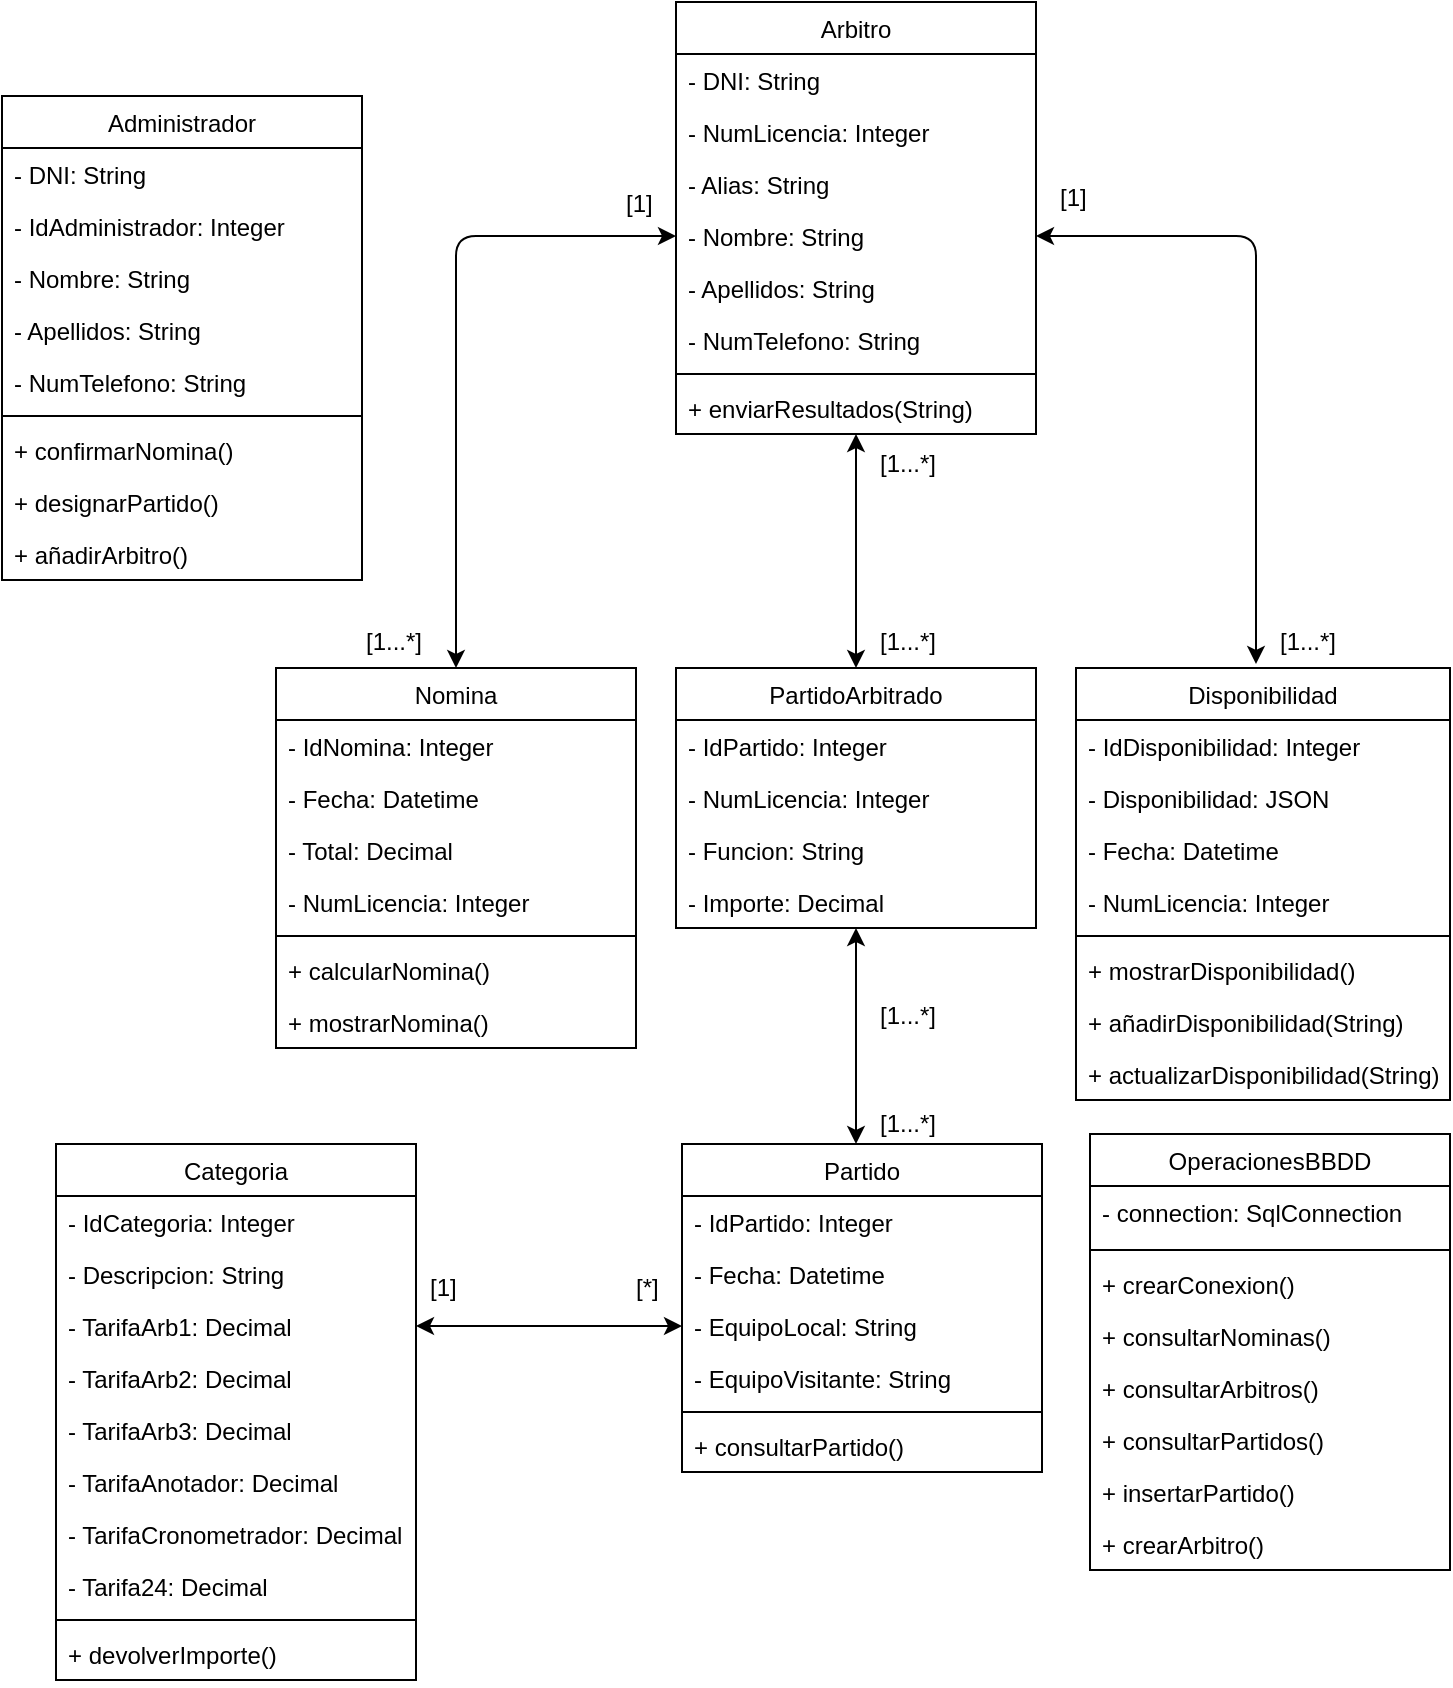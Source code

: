 <mxfile version="11.2.4" type="google" pages="1"><diagram id="o_Ft8UnnOvt6RxOQDTQw" name="Page-1"><mxGraphModel dx="1038" dy="533" grid="0" gridSize="10" guides="1" tooltips="1" connect="1" arrows="1" fold="1" page="1" pageScale="1" pageWidth="827" pageHeight="1169" math="0" shadow="0"><root><mxCell id="0"/><mxCell id="1" parent="0"/><mxCell id="f7_FCnJxI9vuvo9_L-l9-1" value="Administrador" style="swimlane;fontStyle=0;childLayout=stackLayout;horizontal=1;startSize=26;fillColor=none;horizontalStack=0;resizeParent=1;resizeParentMax=0;resizeLast=0;collapsible=1;marginBottom=0;" parent="1" vertex="1"><mxGeometry x="83" y="116" width="180" height="242" as="geometry"/></mxCell><mxCell id="f7_FCnJxI9vuvo9_L-l9-2" value="- DNI: String" style="text;strokeColor=none;fillColor=none;align=left;verticalAlign=top;spacingLeft=4;spacingRight=4;overflow=hidden;rotatable=0;points=[[0,0.5],[1,0.5]];portConstraint=eastwest;" parent="f7_FCnJxI9vuvo9_L-l9-1" vertex="1"><mxGeometry y="26" width="180" height="26" as="geometry"/></mxCell><mxCell id="f7_FCnJxI9vuvo9_L-l9-3" value="- IdAdministrador: Integer" style="text;strokeColor=none;fillColor=none;align=left;verticalAlign=top;spacingLeft=4;spacingRight=4;overflow=hidden;rotatable=0;points=[[0,0.5],[1,0.5]];portConstraint=eastwest;" parent="f7_FCnJxI9vuvo9_L-l9-1" vertex="1"><mxGeometry y="52" width="180" height="26" as="geometry"/></mxCell><mxCell id="f7_FCnJxI9vuvo9_L-l9-4" value="- Nombre: String" style="text;strokeColor=none;fillColor=none;align=left;verticalAlign=top;spacingLeft=4;spacingRight=4;overflow=hidden;rotatable=0;points=[[0,0.5],[1,0.5]];portConstraint=eastwest;" parent="f7_FCnJxI9vuvo9_L-l9-1" vertex="1"><mxGeometry y="78" width="180" height="26" as="geometry"/></mxCell><mxCell id="f7_FCnJxI9vuvo9_L-l9-6" value="- Apellidos: String" style="text;strokeColor=none;fillColor=none;align=left;verticalAlign=top;spacingLeft=4;spacingRight=4;overflow=hidden;rotatable=0;points=[[0,0.5],[1,0.5]];portConstraint=eastwest;" parent="f7_FCnJxI9vuvo9_L-l9-1" vertex="1"><mxGeometry y="104" width="180" height="26" as="geometry"/></mxCell><mxCell id="f7_FCnJxI9vuvo9_L-l9-7" value="- NumTelefono: String" style="text;strokeColor=none;fillColor=none;align=left;verticalAlign=top;spacingLeft=4;spacingRight=4;overflow=hidden;rotatable=0;points=[[0,0.5],[1,0.5]];portConstraint=eastwest;" parent="f7_FCnJxI9vuvo9_L-l9-1" vertex="1"><mxGeometry y="130" width="180" height="26" as="geometry"/></mxCell><mxCell id="f7_FCnJxI9vuvo9_L-l9-9" value="" style="line;strokeWidth=1;fillColor=none;align=left;verticalAlign=middle;spacingTop=-1;spacingLeft=3;spacingRight=3;rotatable=0;labelPosition=right;points=[];portConstraint=eastwest;" parent="f7_FCnJxI9vuvo9_L-l9-1" vertex="1"><mxGeometry y="156" width="180" height="8" as="geometry"/></mxCell><mxCell id="9bjrjmBXFJgTv08j48QO-1" value="+ confirmarNomina()" style="text;strokeColor=none;fillColor=none;align=left;verticalAlign=top;spacingLeft=4;spacingRight=4;overflow=hidden;rotatable=0;points=[[0,0.5],[1,0.5]];portConstraint=eastwest;" parent="f7_FCnJxI9vuvo9_L-l9-1" vertex="1"><mxGeometry y="164" width="180" height="26" as="geometry"/></mxCell><mxCell id="f7_FCnJxI9vuvo9_L-l9-5" value="+ designarPartido()&#10;&#10;" style="text;strokeColor=none;fillColor=none;align=left;verticalAlign=top;spacingLeft=4;spacingRight=4;overflow=hidden;rotatable=0;points=[[0,0.5],[1,0.5]];portConstraint=eastwest;" parent="f7_FCnJxI9vuvo9_L-l9-1" vertex="1"><mxGeometry y="190" width="180" height="26" as="geometry"/></mxCell><mxCell id="9bjrjmBXFJgTv08j48QO-2" value="+ añadirArbitro()" style="text;strokeColor=none;fillColor=none;align=left;verticalAlign=top;spacingLeft=4;spacingRight=4;overflow=hidden;rotatable=0;points=[[0,0.5],[1,0.5]];portConstraint=eastwest;" parent="f7_FCnJxI9vuvo9_L-l9-1" vertex="1"><mxGeometry y="216" width="180" height="26" as="geometry"/></mxCell><mxCell id="f7_FCnJxI9vuvo9_L-l9-10" value="Arbitro" style="swimlane;fontStyle=0;childLayout=stackLayout;horizontal=1;startSize=26;fillColor=none;horizontalStack=0;resizeParent=1;resizeParentMax=0;resizeLast=0;collapsible=1;marginBottom=0;" parent="1" vertex="1"><mxGeometry x="420" y="69" width="180" height="216" as="geometry"/></mxCell><mxCell id="f7_FCnJxI9vuvo9_L-l9-11" value="- DNI: String" style="text;strokeColor=none;fillColor=none;align=left;verticalAlign=top;spacingLeft=4;spacingRight=4;overflow=hidden;rotatable=0;points=[[0,0.5],[1,0.5]];portConstraint=eastwest;" parent="f7_FCnJxI9vuvo9_L-l9-10" vertex="1"><mxGeometry y="26" width="180" height="26" as="geometry"/></mxCell><mxCell id="f7_FCnJxI9vuvo9_L-l9-12" value="- NumLicencia: Integer" style="text;strokeColor=none;fillColor=none;align=left;verticalAlign=top;spacingLeft=4;spacingRight=4;overflow=hidden;rotatable=0;points=[[0,0.5],[1,0.5]];portConstraint=eastwest;" parent="f7_FCnJxI9vuvo9_L-l9-10" vertex="1"><mxGeometry y="52" width="180" height="26" as="geometry"/></mxCell><mxCell id="f7_FCnJxI9vuvo9_L-l9-18" value="- Alias: String" style="text;strokeColor=none;fillColor=none;align=left;verticalAlign=top;spacingLeft=4;spacingRight=4;overflow=hidden;rotatable=0;points=[[0,0.5],[1,0.5]];portConstraint=eastwest;" parent="f7_FCnJxI9vuvo9_L-l9-10" vertex="1"><mxGeometry y="78" width="180" height="26" as="geometry"/></mxCell><mxCell id="f7_FCnJxI9vuvo9_L-l9-13" value="- Nombre: String" style="text;strokeColor=none;fillColor=none;align=left;verticalAlign=top;spacingLeft=4;spacingRight=4;overflow=hidden;rotatable=0;points=[[0,0.5],[1,0.5]];portConstraint=eastwest;" parent="f7_FCnJxI9vuvo9_L-l9-10" vertex="1"><mxGeometry y="104" width="180" height="26" as="geometry"/></mxCell><mxCell id="f7_FCnJxI9vuvo9_L-l9-14" value="- Apellidos: String" style="text;strokeColor=none;fillColor=none;align=left;verticalAlign=top;spacingLeft=4;spacingRight=4;overflow=hidden;rotatable=0;points=[[0,0.5],[1,0.5]];portConstraint=eastwest;" parent="f7_FCnJxI9vuvo9_L-l9-10" vertex="1"><mxGeometry y="130" width="180" height="26" as="geometry"/></mxCell><mxCell id="f7_FCnJxI9vuvo9_L-l9-15" value="- NumTelefono: String" style="text;strokeColor=none;fillColor=none;align=left;verticalAlign=top;spacingLeft=4;spacingRight=4;overflow=hidden;rotatable=0;points=[[0,0.5],[1,0.5]];portConstraint=eastwest;" parent="f7_FCnJxI9vuvo9_L-l9-10" vertex="1"><mxGeometry y="156" width="180" height="26" as="geometry"/></mxCell><mxCell id="f7_FCnJxI9vuvo9_L-l9-16" value="" style="line;strokeWidth=1;fillColor=none;align=left;verticalAlign=middle;spacingTop=-1;spacingLeft=3;spacingRight=3;rotatable=0;labelPosition=right;points=[];portConstraint=eastwest;" parent="f7_FCnJxI9vuvo9_L-l9-10" vertex="1"><mxGeometry y="182" width="180" height="8" as="geometry"/></mxCell><mxCell id="f7_FCnJxI9vuvo9_L-l9-17" value="+ enviarResultados(String) " style="text;strokeColor=none;fillColor=none;align=left;verticalAlign=top;spacingLeft=4;spacingRight=4;overflow=hidden;rotatable=0;points=[[0,0.5],[1,0.5]];portConstraint=eastwest;" parent="f7_FCnJxI9vuvo9_L-l9-10" vertex="1"><mxGeometry y="190" width="180" height="26" as="geometry"/></mxCell><mxCell id="f7_FCnJxI9vuvo9_L-l9-19" value="Disponibilidad" style="swimlane;fontStyle=0;childLayout=stackLayout;horizontal=1;startSize=26;fillColor=none;horizontalStack=0;resizeParent=1;resizeParentMax=0;resizeLast=0;collapsible=1;marginBottom=0;" parent="1" vertex="1"><mxGeometry x="620" y="402" width="187" height="216" as="geometry"/></mxCell><mxCell id="f7_FCnJxI9vuvo9_L-l9-20" value="- IdDisponibilidad: Integer" style="text;strokeColor=none;fillColor=none;align=left;verticalAlign=top;spacingLeft=4;spacingRight=4;overflow=hidden;rotatable=0;points=[[0,0.5],[1,0.5]];portConstraint=eastwest;" parent="f7_FCnJxI9vuvo9_L-l9-19" vertex="1"><mxGeometry y="26" width="187" height="26" as="geometry"/></mxCell><mxCell id="f7_FCnJxI9vuvo9_L-l9-21" value="- Disponibilidad: JSON" style="text;strokeColor=none;fillColor=none;align=left;verticalAlign=top;spacingLeft=4;spacingRight=4;overflow=hidden;rotatable=0;points=[[0,0.5],[1,0.5]];portConstraint=eastwest;" parent="f7_FCnJxI9vuvo9_L-l9-19" vertex="1"><mxGeometry y="52" width="187" height="26" as="geometry"/></mxCell><mxCell id="f7_FCnJxI9vuvo9_L-l9-22" value="- Fecha: Datetime" style="text;strokeColor=none;fillColor=none;align=left;verticalAlign=top;spacingLeft=4;spacingRight=4;overflow=hidden;rotatable=0;points=[[0,0.5],[1,0.5]];portConstraint=eastwest;" parent="f7_FCnJxI9vuvo9_L-l9-19" vertex="1"><mxGeometry y="78" width="187" height="26" as="geometry"/></mxCell><mxCell id="f7_FCnJxI9vuvo9_L-l9-23" value="- NumLicencia: Integer" style="text;strokeColor=none;fillColor=none;align=left;verticalAlign=top;spacingLeft=4;spacingRight=4;overflow=hidden;rotatable=0;points=[[0,0.5],[1,0.5]];portConstraint=eastwest;" parent="f7_FCnJxI9vuvo9_L-l9-19" vertex="1"><mxGeometry y="104" width="187" height="26" as="geometry"/></mxCell><mxCell id="f7_FCnJxI9vuvo9_L-l9-26" value="" style="line;strokeWidth=1;fillColor=none;align=left;verticalAlign=middle;spacingTop=-1;spacingLeft=3;spacingRight=3;rotatable=0;labelPosition=right;points=[];portConstraint=eastwest;" parent="f7_FCnJxI9vuvo9_L-l9-19" vertex="1"><mxGeometry y="130" width="187" height="8" as="geometry"/></mxCell><mxCell id="f7_FCnJxI9vuvo9_L-l9-27" value="+ mostrarDisponibilidad()" style="text;strokeColor=none;fillColor=none;align=left;verticalAlign=top;spacingLeft=4;spacingRight=4;overflow=hidden;rotatable=0;points=[[0,0.5],[1,0.5]];portConstraint=eastwest;" parent="f7_FCnJxI9vuvo9_L-l9-19" vertex="1"><mxGeometry y="138" width="187" height="26" as="geometry"/></mxCell><mxCell id="9bjrjmBXFJgTv08j48QO-4" value="+ añadirDisponibilidad(String)" style="text;strokeColor=none;fillColor=none;align=left;verticalAlign=top;spacingLeft=4;spacingRight=4;overflow=hidden;rotatable=0;points=[[0,0.5],[1,0.5]];portConstraint=eastwest;" parent="f7_FCnJxI9vuvo9_L-l9-19" vertex="1"><mxGeometry y="164" width="187" height="26" as="geometry"/></mxCell><mxCell id="9bjrjmBXFJgTv08j48QO-5" value="+ actualizarDisponibilidad(String)" style="text;strokeColor=none;fillColor=none;align=left;verticalAlign=top;spacingLeft=4;spacingRight=4;overflow=hidden;rotatable=0;points=[[0,0.5],[1,0.5]];portConstraint=eastwest;" parent="f7_FCnJxI9vuvo9_L-l9-19" vertex="1"><mxGeometry y="190" width="187" height="26" as="geometry"/></mxCell><mxCell id="f7_FCnJxI9vuvo9_L-l9-28" value="PartidoArbitrado" style="swimlane;fontStyle=0;childLayout=stackLayout;horizontal=1;startSize=26;fillColor=none;horizontalStack=0;resizeParent=1;resizeParentMax=0;resizeLast=0;collapsible=1;marginBottom=0;" parent="1" vertex="1"><mxGeometry x="420" y="402" width="180" height="130" as="geometry"/></mxCell><mxCell id="f7_FCnJxI9vuvo9_L-l9-29" value="- IdPartido: Integer" style="text;strokeColor=none;fillColor=none;align=left;verticalAlign=top;spacingLeft=4;spacingRight=4;overflow=hidden;rotatable=0;points=[[0,0.5],[1,0.5]];portConstraint=eastwest;" parent="f7_FCnJxI9vuvo9_L-l9-28" vertex="1"><mxGeometry y="26" width="180" height="26" as="geometry"/></mxCell><mxCell id="f7_FCnJxI9vuvo9_L-l9-30" value="- NumLicencia: Integer" style="text;strokeColor=none;fillColor=none;align=left;verticalAlign=top;spacingLeft=4;spacingRight=4;overflow=hidden;rotatable=0;points=[[0,0.5],[1,0.5]];portConstraint=eastwest;" parent="f7_FCnJxI9vuvo9_L-l9-28" vertex="1"><mxGeometry y="52" width="180" height="26" as="geometry"/></mxCell><mxCell id="f7_FCnJxI9vuvo9_L-l9-31" value="- Funcion: String" style="text;strokeColor=none;fillColor=none;align=left;verticalAlign=top;spacingLeft=4;spacingRight=4;overflow=hidden;rotatable=0;points=[[0,0.5],[1,0.5]];portConstraint=eastwest;" parent="f7_FCnJxI9vuvo9_L-l9-28" vertex="1"><mxGeometry y="78" width="180" height="26" as="geometry"/></mxCell><mxCell id="f7_FCnJxI9vuvo9_L-l9-32" value="- Importe: Decimal" style="text;strokeColor=none;fillColor=none;align=left;verticalAlign=top;spacingLeft=4;spacingRight=4;overflow=hidden;rotatable=0;points=[[0,0.5],[1,0.5]];portConstraint=eastwest;" parent="f7_FCnJxI9vuvo9_L-l9-28" vertex="1"><mxGeometry y="104" width="180" height="26" as="geometry"/></mxCell><mxCell id="f7_FCnJxI9vuvo9_L-l9-35" value="Nomina" style="swimlane;fontStyle=0;childLayout=stackLayout;horizontal=1;startSize=26;fillColor=none;horizontalStack=0;resizeParent=1;resizeParentMax=0;resizeLast=0;collapsible=1;marginBottom=0;" parent="1" vertex="1"><mxGeometry x="220" y="402" width="180" height="190" as="geometry"/></mxCell><mxCell id="f7_FCnJxI9vuvo9_L-l9-36" value="- IdNomina: Integer" style="text;strokeColor=none;fillColor=none;align=left;verticalAlign=top;spacingLeft=4;spacingRight=4;overflow=hidden;rotatable=0;points=[[0,0.5],[1,0.5]];portConstraint=eastwest;" parent="f7_FCnJxI9vuvo9_L-l9-35" vertex="1"><mxGeometry y="26" width="180" height="26" as="geometry"/></mxCell><mxCell id="f7_FCnJxI9vuvo9_L-l9-37" value="- Fecha: Datetime" style="text;strokeColor=none;fillColor=none;align=left;verticalAlign=top;spacingLeft=4;spacingRight=4;overflow=hidden;rotatable=0;points=[[0,0.5],[1,0.5]];portConstraint=eastwest;" parent="f7_FCnJxI9vuvo9_L-l9-35" vertex="1"><mxGeometry y="52" width="180" height="26" as="geometry"/></mxCell><mxCell id="f7_FCnJxI9vuvo9_L-l9-38" value="- Total: Decimal" style="text;strokeColor=none;fillColor=none;align=left;verticalAlign=top;spacingLeft=4;spacingRight=4;overflow=hidden;rotatable=0;points=[[0,0.5],[1,0.5]];portConstraint=eastwest;" parent="f7_FCnJxI9vuvo9_L-l9-35" vertex="1"><mxGeometry y="78" width="180" height="26" as="geometry"/></mxCell><mxCell id="f7_FCnJxI9vuvo9_L-l9-39" value="- NumLicencia: Integer" style="text;strokeColor=none;fillColor=none;align=left;verticalAlign=top;spacingLeft=4;spacingRight=4;overflow=hidden;rotatable=0;points=[[0,0.5],[1,0.5]];portConstraint=eastwest;" parent="f7_FCnJxI9vuvo9_L-l9-35" vertex="1"><mxGeometry y="104" width="180" height="26" as="geometry"/></mxCell><mxCell id="f7_FCnJxI9vuvo9_L-l9-40" value="" style="line;strokeWidth=1;fillColor=none;align=left;verticalAlign=middle;spacingTop=-1;spacingLeft=3;spacingRight=3;rotatable=0;labelPosition=right;points=[];portConstraint=eastwest;" parent="f7_FCnJxI9vuvo9_L-l9-35" vertex="1"><mxGeometry y="130" width="180" height="8" as="geometry"/></mxCell><mxCell id="9bjrjmBXFJgTv08j48QO-3" value="+ calcularNomina()" style="text;strokeColor=none;fillColor=none;align=left;verticalAlign=top;spacingLeft=4;spacingRight=4;overflow=hidden;rotatable=0;points=[[0,0.5],[1,0.5]];portConstraint=eastwest;" parent="f7_FCnJxI9vuvo9_L-l9-35" vertex="1"><mxGeometry y="138" width="180" height="26" as="geometry"/></mxCell><mxCell id="f7_FCnJxI9vuvo9_L-l9-41" value="+ mostrarNomina()" style="text;strokeColor=none;fillColor=none;align=left;verticalAlign=top;spacingLeft=4;spacingRight=4;overflow=hidden;rotatable=0;points=[[0,0.5],[1,0.5]];portConstraint=eastwest;" parent="f7_FCnJxI9vuvo9_L-l9-35" vertex="1"><mxGeometry y="164" width="180" height="26" as="geometry"/></mxCell><mxCell id="f7_FCnJxI9vuvo9_L-l9-42" value="Partido" style="swimlane;fontStyle=0;childLayout=stackLayout;horizontal=1;startSize=26;fillColor=none;horizontalStack=0;resizeParent=1;resizeParentMax=0;resizeLast=0;collapsible=1;marginBottom=0;" parent="1" vertex="1"><mxGeometry x="423" y="640" width="180" height="164" as="geometry"/></mxCell><mxCell id="f7_FCnJxI9vuvo9_L-l9-43" value="- IdPartido: Integer" style="text;strokeColor=none;fillColor=none;align=left;verticalAlign=top;spacingLeft=4;spacingRight=4;overflow=hidden;rotatable=0;points=[[0,0.5],[1,0.5]];portConstraint=eastwest;" parent="f7_FCnJxI9vuvo9_L-l9-42" vertex="1"><mxGeometry y="26" width="180" height="26" as="geometry"/></mxCell><mxCell id="f7_FCnJxI9vuvo9_L-l9-44" value="- Fecha: Datetime" style="text;strokeColor=none;fillColor=none;align=left;verticalAlign=top;spacingLeft=4;spacingRight=4;overflow=hidden;rotatable=0;points=[[0,0.5],[1,0.5]];portConstraint=eastwest;" parent="f7_FCnJxI9vuvo9_L-l9-42" vertex="1"><mxGeometry y="52" width="180" height="26" as="geometry"/></mxCell><mxCell id="f7_FCnJxI9vuvo9_L-l9-45" value="- EquipoLocal: String" style="text;strokeColor=none;fillColor=none;align=left;verticalAlign=top;spacingLeft=4;spacingRight=4;overflow=hidden;rotatable=0;points=[[0,0.5],[1,0.5]];portConstraint=eastwest;" parent="f7_FCnJxI9vuvo9_L-l9-42" vertex="1"><mxGeometry y="78" width="180" height="26" as="geometry"/></mxCell><mxCell id="f7_FCnJxI9vuvo9_L-l9-46" value="- EquipoVisitante: String" style="text;strokeColor=none;fillColor=none;align=left;verticalAlign=top;spacingLeft=4;spacingRight=4;overflow=hidden;rotatable=0;points=[[0,0.5],[1,0.5]];portConstraint=eastwest;" parent="f7_FCnJxI9vuvo9_L-l9-42" vertex="1"><mxGeometry y="104" width="180" height="26" as="geometry"/></mxCell><mxCell id="f7_FCnJxI9vuvo9_L-l9-47" value="" style="line;strokeWidth=1;fillColor=none;align=left;verticalAlign=middle;spacingTop=-1;spacingLeft=3;spacingRight=3;rotatable=0;labelPosition=right;points=[];portConstraint=eastwest;" parent="f7_FCnJxI9vuvo9_L-l9-42" vertex="1"><mxGeometry y="130" width="180" height="8" as="geometry"/></mxCell><mxCell id="f7_FCnJxI9vuvo9_L-l9-48" value="+ consultarPartido()" style="text;strokeColor=none;fillColor=none;align=left;verticalAlign=top;spacingLeft=4;spacingRight=4;overflow=hidden;rotatable=0;points=[[0,0.5],[1,0.5]];portConstraint=eastwest;" parent="f7_FCnJxI9vuvo9_L-l9-42" vertex="1"><mxGeometry y="138" width="180" height="26" as="geometry"/></mxCell><mxCell id="f7_FCnJxI9vuvo9_L-l9-49" value="Categoria" style="swimlane;fontStyle=0;childLayout=stackLayout;horizontal=1;startSize=26;fillColor=none;horizontalStack=0;resizeParent=1;resizeParentMax=0;resizeLast=0;collapsible=1;marginBottom=0;" parent="1" vertex="1"><mxGeometry x="110" y="640" width="180" height="268" as="geometry"/></mxCell><mxCell id="f7_FCnJxI9vuvo9_L-l9-50" value="- IdCategoria: Integer" style="text;strokeColor=none;fillColor=none;align=left;verticalAlign=top;spacingLeft=4;spacingRight=4;overflow=hidden;rotatable=0;points=[[0,0.5],[1,0.5]];portConstraint=eastwest;" parent="f7_FCnJxI9vuvo9_L-l9-49" vertex="1"><mxGeometry y="26" width="180" height="26" as="geometry"/></mxCell><mxCell id="f7_FCnJxI9vuvo9_L-l9-51" value="- Descripcion: String" style="text;strokeColor=none;fillColor=none;align=left;verticalAlign=top;spacingLeft=4;spacingRight=4;overflow=hidden;rotatable=0;points=[[0,0.5],[1,0.5]];portConstraint=eastwest;" parent="f7_FCnJxI9vuvo9_L-l9-49" vertex="1"><mxGeometry y="52" width="180" height="26" as="geometry"/></mxCell><mxCell id="f7_FCnJxI9vuvo9_L-l9-52" value="- TarifaArb1: Decimal" style="text;strokeColor=none;fillColor=none;align=left;verticalAlign=top;spacingLeft=4;spacingRight=4;overflow=hidden;rotatable=0;points=[[0,0.5],[1,0.5]];portConstraint=eastwest;" parent="f7_FCnJxI9vuvo9_L-l9-49" vertex="1"><mxGeometry y="78" width="180" height="26" as="geometry"/></mxCell><mxCell id="f7_FCnJxI9vuvo9_L-l9-58" value="- TarifaArb2: Decimal" style="text;strokeColor=none;fillColor=none;align=left;verticalAlign=top;spacingLeft=4;spacingRight=4;overflow=hidden;rotatable=0;points=[[0,0.5],[1,0.5]];portConstraint=eastwest;" parent="f7_FCnJxI9vuvo9_L-l9-49" vertex="1"><mxGeometry y="104" width="180" height="26" as="geometry"/></mxCell><mxCell id="f7_FCnJxI9vuvo9_L-l9-60" value="- TarifaArb3: Decimal" style="text;strokeColor=none;fillColor=none;align=left;verticalAlign=top;spacingLeft=4;spacingRight=4;overflow=hidden;rotatable=0;points=[[0,0.5],[1,0.5]];portConstraint=eastwest;" parent="f7_FCnJxI9vuvo9_L-l9-49" vertex="1"><mxGeometry y="130" width="180" height="26" as="geometry"/></mxCell><mxCell id="f7_FCnJxI9vuvo9_L-l9-59" value="- TarifaAnotador: Decimal" style="text;strokeColor=none;fillColor=none;align=left;verticalAlign=top;spacingLeft=4;spacingRight=4;overflow=hidden;rotatable=0;points=[[0,0.5],[1,0.5]];portConstraint=eastwest;" parent="f7_FCnJxI9vuvo9_L-l9-49" vertex="1"><mxGeometry y="156" width="180" height="26" as="geometry"/></mxCell><mxCell id="f7_FCnJxI9vuvo9_L-l9-57" value="- TarifaCronometrador: Decimal" style="text;strokeColor=none;fillColor=none;align=left;verticalAlign=top;spacingLeft=4;spacingRight=4;overflow=hidden;rotatable=0;points=[[0,0.5],[1,0.5]];portConstraint=eastwest;" parent="f7_FCnJxI9vuvo9_L-l9-49" vertex="1"><mxGeometry y="182" width="180" height="26" as="geometry"/></mxCell><mxCell id="f7_FCnJxI9vuvo9_L-l9-56" value="- Tarifa24: Decimal" style="text;strokeColor=none;fillColor=none;align=left;verticalAlign=top;spacingLeft=4;spacingRight=4;overflow=hidden;rotatable=0;points=[[0,0.5],[1,0.5]];portConstraint=eastwest;" parent="f7_FCnJxI9vuvo9_L-l9-49" vertex="1"><mxGeometry y="208" width="180" height="26" as="geometry"/></mxCell><mxCell id="f7_FCnJxI9vuvo9_L-l9-54" value="" style="line;strokeWidth=1;fillColor=none;align=left;verticalAlign=middle;spacingTop=-1;spacingLeft=3;spacingRight=3;rotatable=0;labelPosition=right;points=[];portConstraint=eastwest;" parent="f7_FCnJxI9vuvo9_L-l9-49" vertex="1"><mxGeometry y="234" width="180" height="8" as="geometry"/></mxCell><mxCell id="f7_FCnJxI9vuvo9_L-l9-55" value="+ devolverImporte()" style="text;strokeColor=none;fillColor=none;align=left;verticalAlign=top;spacingLeft=4;spacingRight=4;overflow=hidden;rotatable=0;points=[[0,0.5],[1,0.5]];portConstraint=eastwest;" parent="f7_FCnJxI9vuvo9_L-l9-49" vertex="1"><mxGeometry y="242" width="180" height="26" as="geometry"/></mxCell><mxCell id="f7_FCnJxI9vuvo9_L-l9-62" value="" style="edgeStyle=orthogonalEdgeStyle;fontSize=12;html=1;endArrow=classic;startArrow=classic;startFill=1;endFill=1;entryX=0;entryY=0.5;entryDx=0;entryDy=0;exitX=0.5;exitY=0;exitDx=0;exitDy=0;" parent="1" source="f7_FCnJxI9vuvo9_L-l9-35" target="f7_FCnJxI9vuvo9_L-l9-13" edge="1"><mxGeometry width="100" height="100" relative="1" as="geometry"><mxPoint x="230" y="360" as="sourcePoint"/><mxPoint x="330" y="260" as="targetPoint"/><Array as="points"><mxPoint x="310" y="186"/></Array></mxGeometry></mxCell><mxCell id="f7_FCnJxI9vuvo9_L-l9-63" value="" style="fontSize=12;html=1;endArrow=classic;endFill=1;exitX=0.5;exitY=0;exitDx=0;exitDy=0;startArrow=classic;startFill=1;" parent="1" source="f7_FCnJxI9vuvo9_L-l9-28" target="f7_FCnJxI9vuvo9_L-l9-17" edge="1"><mxGeometry width="100" height="100" relative="1" as="geometry"><mxPoint x="460" y="390" as="sourcePoint"/><mxPoint x="560" y="290" as="targetPoint"/></mxGeometry></mxCell><mxCell id="f7_FCnJxI9vuvo9_L-l9-64" value="" style="edgeStyle=orthogonalEdgeStyle;fontSize=12;html=1;endArrow=classic;startArrow=classic;startFill=1;endFill=1;entryX=1;entryY=0.5;entryDx=0;entryDy=0;" parent="1" target="f7_FCnJxI9vuvo9_L-l9-13" edge="1"><mxGeometry width="100" height="100" relative="1" as="geometry"><mxPoint x="710" y="400" as="sourcePoint"/><mxPoint x="770" y="151" as="targetPoint"/><Array as="points"><mxPoint x="710" y="186"/></Array></mxGeometry></mxCell><mxCell id="f7_FCnJxI9vuvo9_L-l9-69" value="[1]" style="text;html=1;resizable=0;points=[];autosize=1;align=left;verticalAlign=top;spacingTop=-4;" parent="1" vertex="1"><mxGeometry x="393" y="160" width="30" height="20" as="geometry"/></mxCell><mxCell id="f7_FCnJxI9vuvo9_L-l9-70" value="[1...*]" style="text;html=1;resizable=0;points=[];autosize=1;align=left;verticalAlign=top;spacingTop=-4;" parent="1" vertex="1"><mxGeometry x="263" y="379" width="40" height="20" as="geometry"/></mxCell><mxCell id="f7_FCnJxI9vuvo9_L-l9-71" value="[1...*]" style="text;html=1;resizable=0;points=[];autosize=1;align=left;verticalAlign=top;spacingTop=-4;" parent="1" vertex="1"><mxGeometry x="520" y="290" width="40" height="20" as="geometry"/></mxCell><mxCell id="f7_FCnJxI9vuvo9_L-l9-72" value="[1...*]" style="text;html=1;resizable=0;points=[];autosize=1;align=left;verticalAlign=top;spacingTop=-4;" parent="1" vertex="1"><mxGeometry x="520" y="379" width="40" height="20" as="geometry"/></mxCell><mxCell id="f7_FCnJxI9vuvo9_L-l9-73" value="[1...*]" style="text;html=1;resizable=0;points=[];autosize=1;align=left;verticalAlign=top;spacingTop=-4;" parent="1" vertex="1"><mxGeometry x="520" y="566" width="40" height="20" as="geometry"/></mxCell><mxCell id="f7_FCnJxI9vuvo9_L-l9-74" value="" style="fontSize=12;html=1;endArrow=classic;endFill=1;startArrow=classic;startFill=1;entryX=0.5;entryY=1;entryDx=0;entryDy=0;" parent="1" edge="1" target="f7_FCnJxI9vuvo9_L-l9-28"><mxGeometry width="100" height="100" relative="1" as="geometry"><mxPoint x="510" y="640" as="sourcePoint"/><mxPoint x="509.521" y="566" as="targetPoint"/></mxGeometry></mxCell><mxCell id="f7_FCnJxI9vuvo9_L-l9-75" value="[1...*]" style="text;html=1;resizable=0;points=[];autosize=1;align=left;verticalAlign=top;spacingTop=-4;" parent="1" vertex="1"><mxGeometry x="520" y="620" width="40" height="20" as="geometry"/></mxCell><mxCell id="f7_FCnJxI9vuvo9_L-l9-78" value="[1...*]" style="text;html=1;resizable=0;points=[];autosize=1;align=left;verticalAlign=top;spacingTop=-4;" parent="1" vertex="1"><mxGeometry x="720" y="379" width="40" height="20" as="geometry"/></mxCell><mxCell id="f7_FCnJxI9vuvo9_L-l9-79" value="[1]" style="text;html=1;resizable=0;points=[];autosize=1;align=left;verticalAlign=top;spacingTop=-4;" parent="1" vertex="1"><mxGeometry x="610" y="157" width="30" height="20" as="geometry"/></mxCell><mxCell id="U57Y8U4DyR_pxbnxVuo7-2" value="" style="endArrow=classic;startArrow=classic;html=1;entryX=0;entryY=0.5;entryDx=0;entryDy=0;exitX=1;exitY=0.5;exitDx=0;exitDy=0;" parent="1" source="f7_FCnJxI9vuvo9_L-l9-52" target="f7_FCnJxI9vuvo9_L-l9-45" edge="1"><mxGeometry width="50" height="50" relative="1" as="geometry"><mxPoint x="50" y="980" as="sourcePoint"/><mxPoint x="100" y="930" as="targetPoint"/></mxGeometry></mxCell><mxCell id="U57Y8U4DyR_pxbnxVuo7-3" value="[1]" style="text;html=1;resizable=0;points=[];autosize=1;align=left;verticalAlign=top;spacingTop=-4;" parent="1" vertex="1"><mxGeometry x="295" y="702" width="30" height="20" as="geometry"/></mxCell><mxCell id="U57Y8U4DyR_pxbnxVuo7-4" value="[*]" style="text;html=1;resizable=0;points=[];autosize=1;align=left;verticalAlign=top;spacingTop=-4;" parent="1" vertex="1"><mxGeometry x="398" y="702" width="30" height="20" as="geometry"/></mxCell><mxCell id="BgRkaohSfnbb8krJyK_8-3" value="OperacionesBBDD" style="swimlane;fontStyle=0;childLayout=stackLayout;horizontal=1;startSize=26;fillColor=none;horizontalStack=0;resizeParent=1;resizeParentMax=0;resizeLast=0;collapsible=1;marginBottom=0;" vertex="1" parent="1"><mxGeometry x="627" y="635" width="180" height="218" as="geometry"/></mxCell><mxCell id="BgRkaohSfnbb8krJyK_8-4" value="- connection: SqlConnection" style="text;strokeColor=none;fillColor=none;align=left;verticalAlign=top;spacingLeft=4;spacingRight=4;overflow=hidden;rotatable=0;points=[[0,0.5],[1,0.5]];portConstraint=eastwest;" vertex="1" parent="BgRkaohSfnbb8krJyK_8-3"><mxGeometry y="26" width="180" height="28" as="geometry"/></mxCell><mxCell id="BgRkaohSfnbb8krJyK_8-12" value="" style="line;strokeWidth=1;fillColor=none;align=left;verticalAlign=middle;spacingTop=-1;spacingLeft=3;spacingRight=3;rotatable=0;labelPosition=right;points=[];portConstraint=eastwest;" vertex="1" parent="BgRkaohSfnbb8krJyK_8-3"><mxGeometry y="54" width="180" height="8" as="geometry"/></mxCell><mxCell id="BgRkaohSfnbb8krJyK_8-13" value="+ crearConexion()" style="text;strokeColor=none;fillColor=none;align=left;verticalAlign=top;spacingLeft=4;spacingRight=4;overflow=hidden;rotatable=0;points=[[0,0.5],[1,0.5]];portConstraint=eastwest;" vertex="1" parent="BgRkaohSfnbb8krJyK_8-3"><mxGeometry y="62" width="180" height="26" as="geometry"/></mxCell><mxCell id="BgRkaohSfnbb8krJyK_8-20" value="+ consultarNominas()" style="text;strokeColor=none;fillColor=none;align=left;verticalAlign=top;spacingLeft=4;spacingRight=4;overflow=hidden;rotatable=0;points=[[0,0.5],[1,0.5]];portConstraint=eastwest;" vertex="1" parent="BgRkaohSfnbb8krJyK_8-3"><mxGeometry y="88" width="180" height="26" as="geometry"/></mxCell><mxCell id="BgRkaohSfnbb8krJyK_8-19" value="+ consultarArbitros()" style="text;strokeColor=none;fillColor=none;align=left;verticalAlign=top;spacingLeft=4;spacingRight=4;overflow=hidden;rotatable=0;points=[[0,0.5],[1,0.5]];portConstraint=eastwest;" vertex="1" parent="BgRkaohSfnbb8krJyK_8-3"><mxGeometry y="114" width="180" height="26" as="geometry"/></mxCell><mxCell id="BgRkaohSfnbb8krJyK_8-17" value="+ consultarPartidos()" style="text;strokeColor=none;fillColor=none;align=left;verticalAlign=top;spacingLeft=4;spacingRight=4;overflow=hidden;rotatable=0;points=[[0,0.5],[1,0.5]];portConstraint=eastwest;" vertex="1" parent="BgRkaohSfnbb8krJyK_8-3"><mxGeometry y="140" width="180" height="26" as="geometry"/></mxCell><mxCell id="BgRkaohSfnbb8krJyK_8-18" value="+ insertarPartido()" style="text;strokeColor=none;fillColor=none;align=left;verticalAlign=top;spacingLeft=4;spacingRight=4;overflow=hidden;rotatable=0;points=[[0,0.5],[1,0.5]];portConstraint=eastwest;" vertex="1" parent="BgRkaohSfnbb8krJyK_8-3"><mxGeometry y="166" width="180" height="26" as="geometry"/></mxCell><mxCell id="BgRkaohSfnbb8krJyK_8-16" value="+ crearArbitro()" style="text;strokeColor=none;fillColor=none;align=left;verticalAlign=top;spacingLeft=4;spacingRight=4;overflow=hidden;rotatable=0;points=[[0,0.5],[1,0.5]];portConstraint=eastwest;" vertex="1" parent="BgRkaohSfnbb8krJyK_8-3"><mxGeometry y="192" width="180" height="26" as="geometry"/></mxCell></root></mxGraphModel></diagram></mxfile>